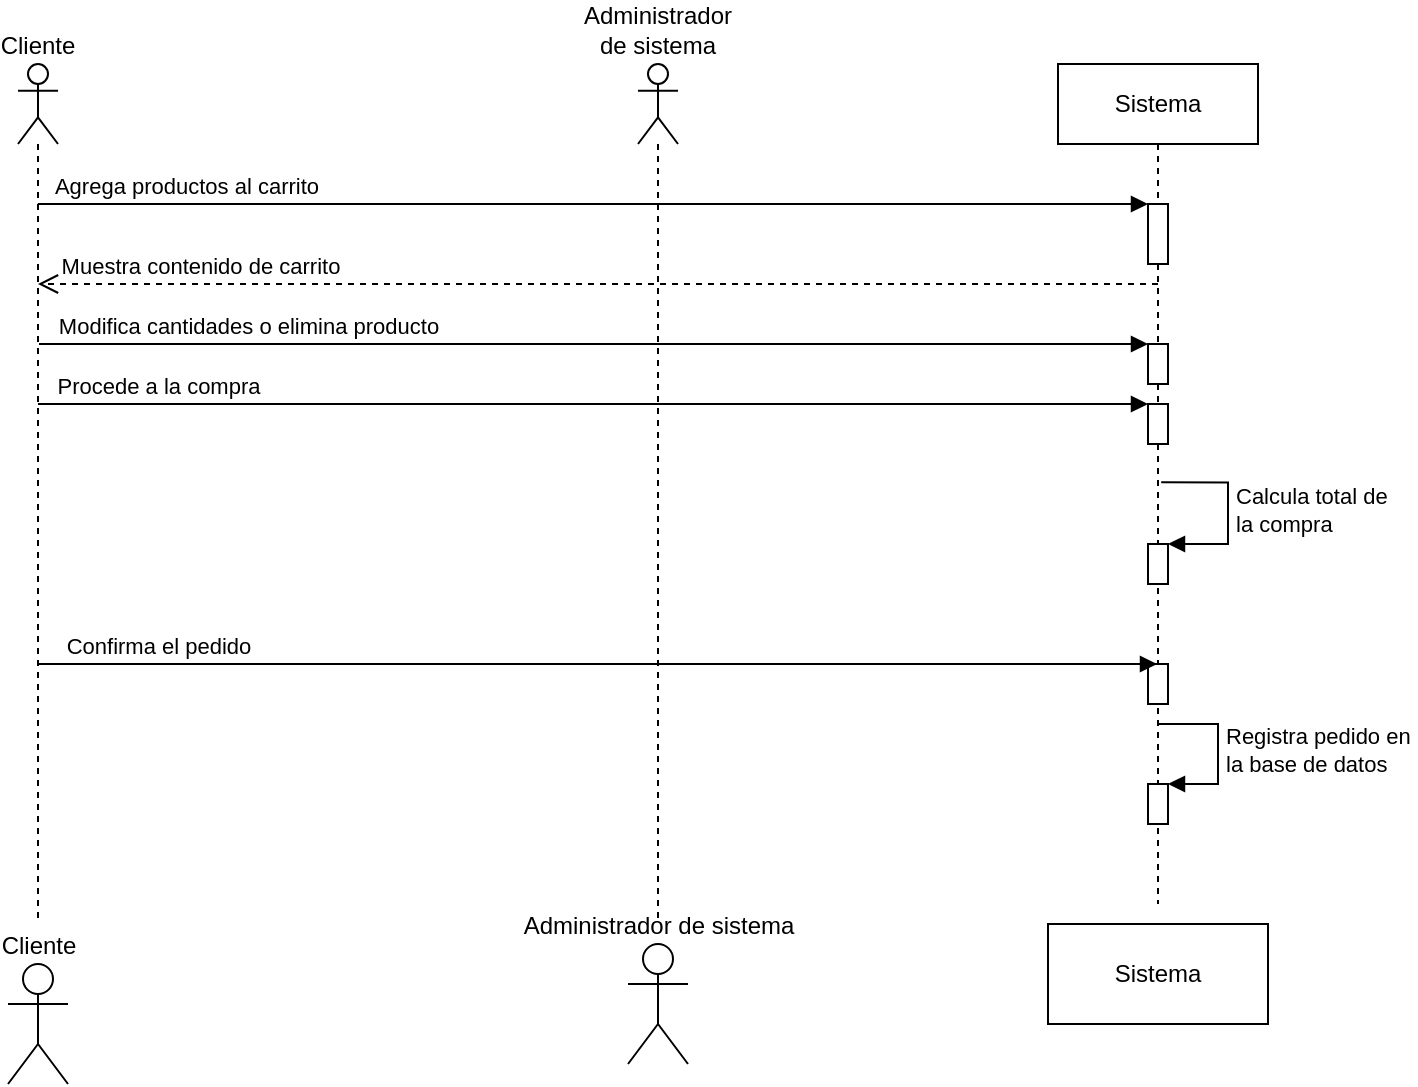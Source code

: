 <mxfile version="26.1.0">
  <diagram name="Page-1" id="2YBvvXClWsGukQMizWep">
    <mxGraphModel grid="1" page="1" gridSize="10" guides="1" tooltips="1" connect="1" arrows="1" fold="1" pageScale="1" pageWidth="850" pageHeight="1100" math="0" shadow="0">
      <root>
        <mxCell id="0" />
        <mxCell id="1" parent="0" />
        <mxCell id="2AuND7mQ8ys1blS2wu3f-2" value="Cliente" style="shape=umlLifeline;perimeter=lifelinePerimeter;whiteSpace=wrap;html=1;container=1;dropTarget=0;collapsible=0;recursiveResize=0;outlineConnect=0;portConstraint=eastwest;newEdgeStyle={&quot;curved&quot;:0,&quot;rounded&quot;:0};participant=umlActor;labelPosition=center;verticalLabelPosition=top;align=center;verticalAlign=bottom;" vertex="1" parent="1">
          <mxGeometry x="130" y="120" width="20" height="430" as="geometry" />
        </mxCell>
        <mxCell id="2AuND7mQ8ys1blS2wu3f-4" value="Administrador de sistema" style="shape=umlLifeline;perimeter=lifelinePerimeter;whiteSpace=wrap;html=1;container=1;dropTarget=0;collapsible=0;recursiveResize=0;outlineConnect=0;portConstraint=eastwest;newEdgeStyle={&quot;curved&quot;:0,&quot;rounded&quot;:0};participant=umlActor;labelPosition=center;verticalLabelPosition=top;align=center;verticalAlign=bottom;" vertex="1" parent="1">
          <mxGeometry x="440" y="120" width="20" height="430" as="geometry" />
        </mxCell>
        <mxCell id="2AuND7mQ8ys1blS2wu3f-5" value="Sistema" style="shape=umlLifeline;perimeter=lifelinePerimeter;whiteSpace=wrap;html=1;container=1;dropTarget=0;collapsible=0;recursiveResize=0;outlineConnect=0;portConstraint=eastwest;newEdgeStyle={&quot;curved&quot;:0,&quot;rounded&quot;:0};" vertex="1" parent="1">
          <mxGeometry x="650" y="120" width="100" height="420" as="geometry" />
        </mxCell>
        <mxCell id="2AuND7mQ8ys1blS2wu3f-10" value="" style="html=1;points=[[0,0,0,0,5],[0,1,0,0,-5],[1,0,0,0,5],[1,1,0,0,-5]];perimeter=orthogonalPerimeter;outlineConnect=0;targetShapes=umlLifeline;portConstraint=eastwest;newEdgeStyle={&quot;curved&quot;:0,&quot;rounded&quot;:0};" vertex="1" parent="2AuND7mQ8ys1blS2wu3f-5">
          <mxGeometry x="45" y="240" width="10" height="20" as="geometry" />
        </mxCell>
        <mxCell id="2AuND7mQ8ys1blS2wu3f-11" value="Calcula total de&amp;nbsp;&lt;div&gt;l&lt;span style=&quot;background-color: light-dark(#ffffff, var(--ge-dark-color, #121212)); color: light-dark(rgb(0, 0, 0), rgb(255, 255, 255));&quot;&gt;a compra&lt;/span&gt;&lt;/div&gt;" style="html=1;align=left;spacingLeft=2;endArrow=block;rounded=0;edgeStyle=orthogonalEdgeStyle;curved=0;rounded=0;exitX=0.516;exitY=0.498;exitDx=0;exitDy=0;exitPerimeter=0;" edge="1" parent="2AuND7mQ8ys1blS2wu3f-5" target="2AuND7mQ8ys1blS2wu3f-10" source="2AuND7mQ8ys1blS2wu3f-5">
          <mxGeometry relative="1" as="geometry">
            <mxPoint x="55" y="210" as="sourcePoint" />
            <Array as="points">
              <mxPoint x="85" y="209" />
              <mxPoint x="85" y="240" />
            </Array>
          </mxGeometry>
        </mxCell>
        <mxCell id="2AuND7mQ8ys1blS2wu3f-13" value="" style="html=1;points=[[0,0,0,0,5],[0,1,0,0,-5],[1,0,0,0,5],[1,1,0,0,-5]];perimeter=orthogonalPerimeter;outlineConnect=0;targetShapes=umlLifeline;portConstraint=eastwest;newEdgeStyle={&quot;curved&quot;:0,&quot;rounded&quot;:0};" vertex="1" parent="2AuND7mQ8ys1blS2wu3f-5">
          <mxGeometry x="45" y="360" width="10" height="20" as="geometry" />
        </mxCell>
        <mxCell id="2AuND7mQ8ys1blS2wu3f-33" value="" style="html=1;points=[[0,0,0,0,5],[0,1,0,0,-5],[1,0,0,0,5],[1,1,0,0,-5]];perimeter=orthogonalPerimeter;outlineConnect=0;targetShapes=umlLifeline;portConstraint=eastwest;newEdgeStyle={&quot;curved&quot;:0,&quot;rounded&quot;:0};" vertex="1" parent="2AuND7mQ8ys1blS2wu3f-5">
          <mxGeometry x="45" y="140" width="10" height="20" as="geometry" />
        </mxCell>
        <mxCell id="2AuND7mQ8ys1blS2wu3f-34" value="" style="html=1;points=[[0,0,0,0,5],[0,1,0,0,-5],[1,0,0,0,5],[1,1,0,0,-5]];perimeter=orthogonalPerimeter;outlineConnect=0;targetShapes=umlLifeline;portConstraint=eastwest;newEdgeStyle={&quot;curved&quot;:0,&quot;rounded&quot;:0};" vertex="1" parent="2AuND7mQ8ys1blS2wu3f-5">
          <mxGeometry x="45" y="70" width="10" height="30" as="geometry" />
        </mxCell>
        <mxCell id="sB5t2kpj1-BQM1aXIZZ1-1" value="" style="html=1;points=[[0,0,0,0,5],[0,1,0,0,-5],[1,0,0,0,5],[1,1,0,0,-5]];perimeter=orthogonalPerimeter;outlineConnect=0;targetShapes=umlLifeline;portConstraint=eastwest;newEdgeStyle={&quot;curved&quot;:0,&quot;rounded&quot;:0};" vertex="1" parent="2AuND7mQ8ys1blS2wu3f-5">
          <mxGeometry x="45" y="170" width="10" height="20" as="geometry" />
        </mxCell>
        <mxCell id="sB5t2kpj1-BQM1aXIZZ1-2" value="" style="html=1;points=[[0,0,0,0,5],[0,1,0,0,-5],[1,0,0,0,5],[1,1,0,0,-5]];perimeter=orthogonalPerimeter;outlineConnect=0;targetShapes=umlLifeline;portConstraint=eastwest;newEdgeStyle={&quot;curved&quot;:0,&quot;rounded&quot;:0};" vertex="1" parent="2AuND7mQ8ys1blS2wu3f-5">
          <mxGeometry x="45" y="300" width="10" height="20" as="geometry" />
        </mxCell>
        <mxCell id="2AuND7mQ8ys1blS2wu3f-6" value="Agrega productos al carrito" style="html=1;verticalAlign=bottom;endArrow=block;curved=0;rounded=0;" edge="1" parent="1">
          <mxGeometry x="-0.732" width="80" relative="1" as="geometry">
            <mxPoint x="139.929" y="190" as="sourcePoint" />
            <mxPoint x="695" y="190" as="targetPoint" />
            <mxPoint as="offset" />
          </mxGeometry>
        </mxCell>
        <mxCell id="2AuND7mQ8ys1blS2wu3f-7" value="Muestra contenido de carrito" style="html=1;verticalAlign=bottom;endArrow=open;dashed=1;endSize=8;curved=0;rounded=0;" edge="1" parent="1" target="2AuND7mQ8ys1blS2wu3f-2">
          <mxGeometry x="0.713" relative="1" as="geometry">
            <mxPoint x="700" y="230" as="sourcePoint" />
            <mxPoint x="620" y="230" as="targetPoint" />
            <mxPoint as="offset" />
          </mxGeometry>
        </mxCell>
        <mxCell id="2AuND7mQ8ys1blS2wu3f-8" value="Modifica cantidades o elimina producto" style="html=1;verticalAlign=bottom;endArrow=block;curved=0;rounded=0;" edge="1" parent="1">
          <mxGeometry x="-0.625" width="80" relative="1" as="geometry">
            <mxPoint x="140.5" y="260" as="sourcePoint" />
            <mxPoint x="695" y="260" as="targetPoint" />
            <mxPoint as="offset" />
          </mxGeometry>
        </mxCell>
        <mxCell id="2AuND7mQ8ys1blS2wu3f-9" value="Procede a la compra" style="html=1;verticalAlign=bottom;endArrow=block;curved=0;rounded=0;" edge="1" parent="1">
          <mxGeometry x="-0.784" width="80" relative="1" as="geometry">
            <mxPoint x="140" y="290" as="sourcePoint" />
            <mxPoint x="695" y="290" as="targetPoint" />
            <mxPoint as="offset" />
          </mxGeometry>
        </mxCell>
        <mxCell id="2AuND7mQ8ys1blS2wu3f-12" value="Confirma el pedido" style="html=1;verticalAlign=bottom;endArrow=block;curved=0;rounded=0;" edge="1" parent="1" target="2AuND7mQ8ys1blS2wu3f-5">
          <mxGeometry x="-0.785" width="80" relative="1" as="geometry">
            <mxPoint x="140" y="420" as="sourcePoint" />
            <mxPoint x="630" y="420" as="targetPoint" />
            <mxPoint as="offset" />
          </mxGeometry>
        </mxCell>
        <mxCell id="2AuND7mQ8ys1blS2wu3f-14" value="Registra pedido en&amp;nbsp;&lt;div&gt;la base de datos&lt;/div&gt;" style="html=1;align=left;spacingLeft=2;endArrow=block;rounded=0;edgeStyle=orthogonalEdgeStyle;curved=0;rounded=0;" edge="1" parent="1">
          <mxGeometry relative="1" as="geometry">
            <mxPoint x="700" y="450" as="sourcePoint" />
            <Array as="points">
              <mxPoint x="730" y="480" />
            </Array>
            <mxPoint x="705" y="480" as="targetPoint" />
          </mxGeometry>
        </mxCell>
        <mxCell id="2AuND7mQ8ys1blS2wu3f-30" value="Administrador de sistema" style="shape=umlActor;verticalLabelPosition=top;verticalAlign=bottom;html=1;labelPosition=center;align=center;" vertex="1" parent="1">
          <mxGeometry x="435" y="560" width="30" height="60" as="geometry" />
        </mxCell>
        <mxCell id="2AuND7mQ8ys1blS2wu3f-31" value="Cliente" style="shape=umlActor;verticalLabelPosition=top;verticalAlign=bottom;html=1;labelPosition=center;align=center;" vertex="1" parent="1">
          <mxGeometry x="125" y="570" width="30" height="60" as="geometry" />
        </mxCell>
        <mxCell id="2AuND7mQ8ys1blS2wu3f-32" value="Sistema" style="html=1;whiteSpace=wrap;" vertex="1" parent="1">
          <mxGeometry x="645" y="550" width="110" height="50" as="geometry" />
        </mxCell>
      </root>
    </mxGraphModel>
  </diagram>
</mxfile>

